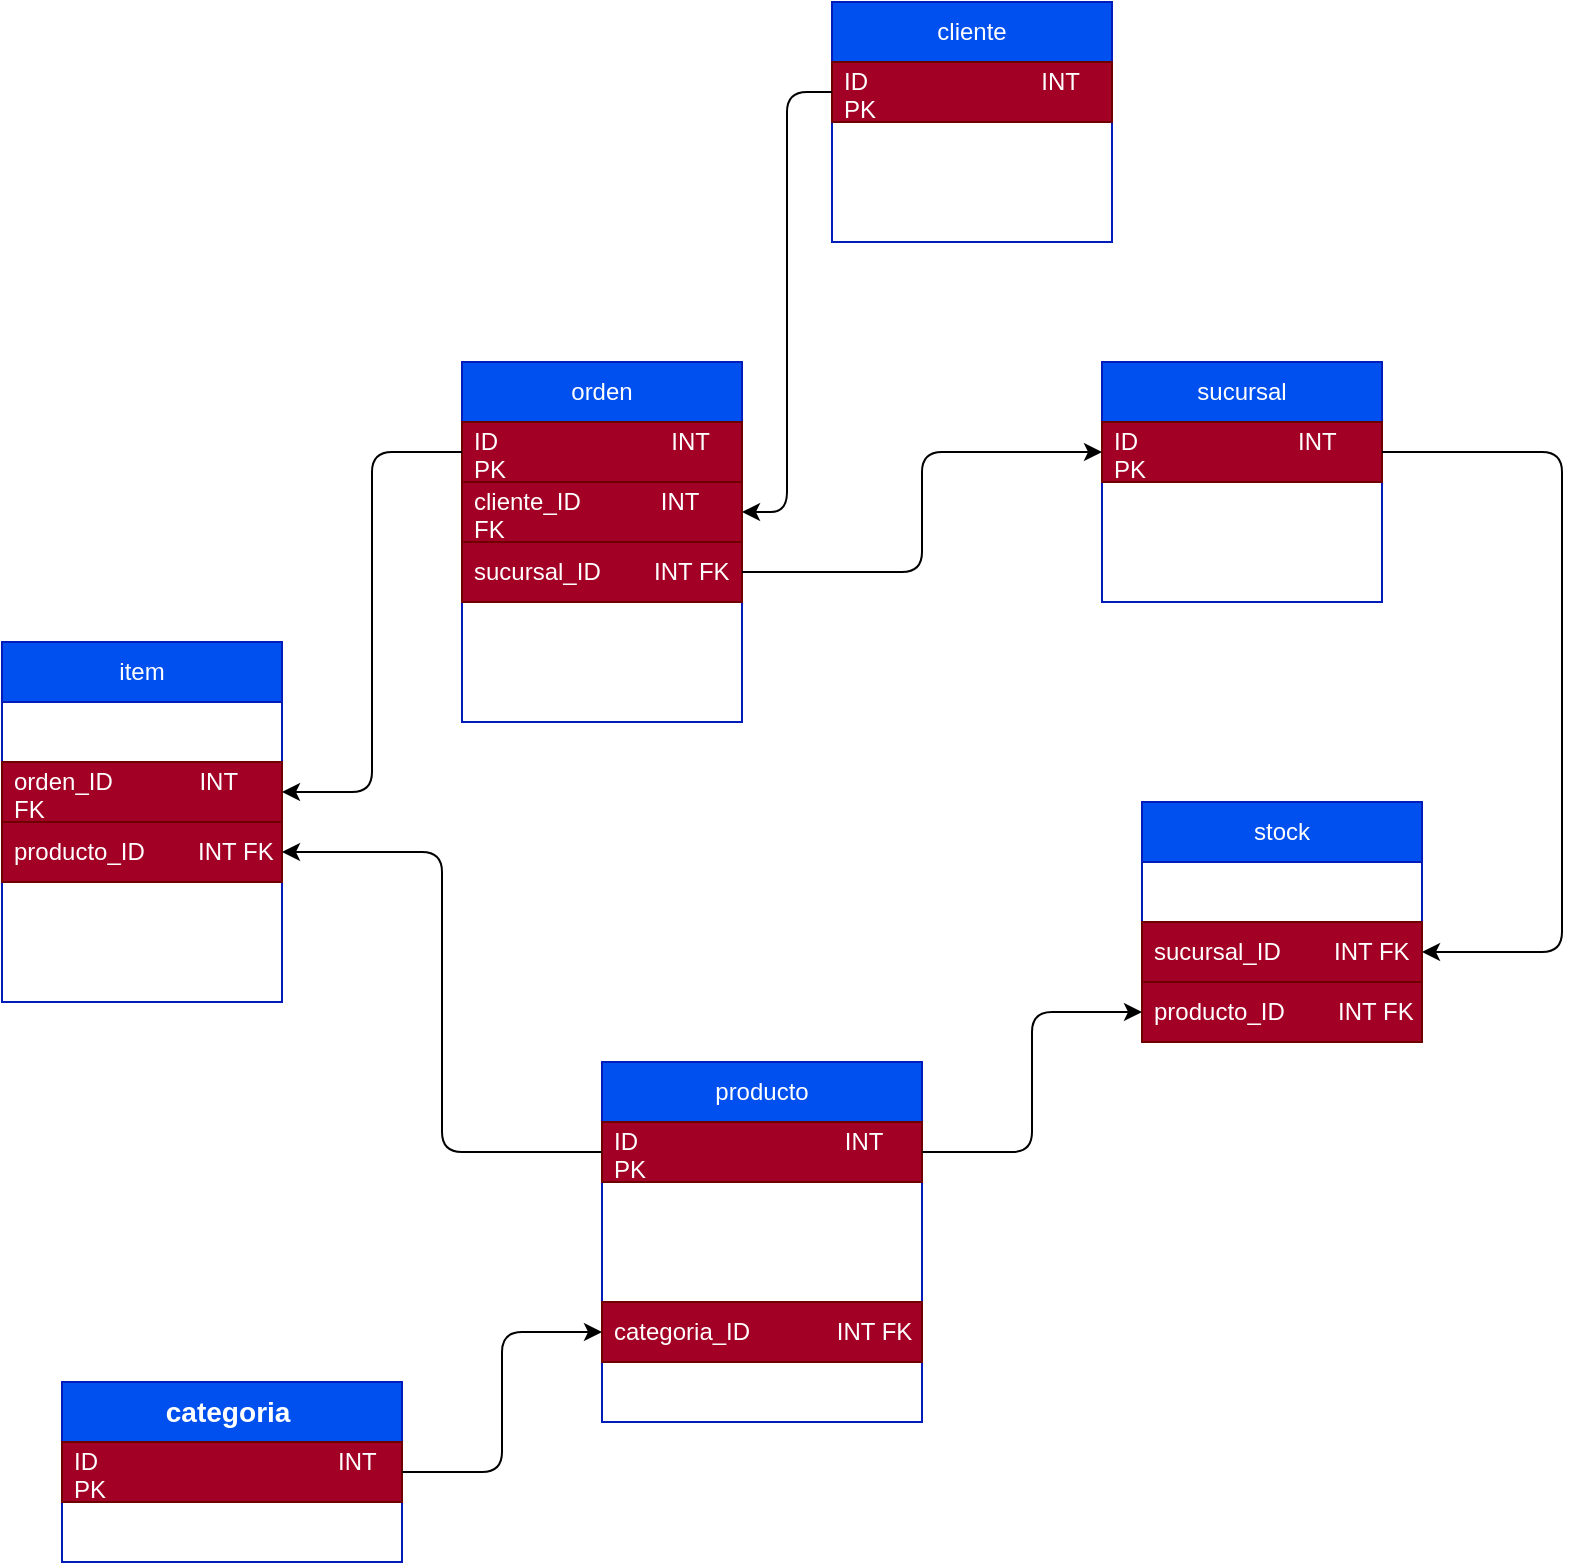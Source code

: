 <mxfile>
    <diagram id="Ps0MvujLuTJmNK5PPKKI" name="Page-1">
        <mxGraphModel dx="1223" dy="445" grid="1" gridSize="10" guides="1" tooltips="1" connect="1" arrows="1" fold="1" page="1" pageScale="1" pageWidth="850" pageHeight="1100" math="0" shadow="0">
            <root>
                <mxCell id="0"/>
                <mxCell id="1" parent="0"/>
                <mxCell id="74" value="&lt;h3 style=&quot;line-height: 190%;&quot;&gt;categoria&amp;nbsp;&lt;/h3&gt;" style="swimlane;fontStyle=0;childLayout=stackLayout;horizontal=1;startSize=30;horizontalStack=0;resizeParent=1;resizeParentMax=0;resizeLast=0;collapsible=1;marginBottom=0;whiteSpace=wrap;html=1;fillColor=#0050ef;strokeColor=#001DBC;fontColor=#ffffff;" parent="1" vertex="1">
                    <mxGeometry x="40" y="690" width="170" height="90" as="geometry"/>
                </mxCell>
                <mxCell id="75" value="ID&amp;nbsp; &amp;nbsp; &amp;nbsp; &amp;nbsp; &amp;nbsp; &amp;nbsp; &amp;nbsp; &amp;nbsp; &amp;nbsp; &amp;nbsp; &amp;nbsp; &amp;nbsp; &amp;nbsp; &amp;nbsp; &amp;nbsp; &amp;nbsp; &amp;nbsp; &amp;nbsp; INT PK" style="text;strokeColor=#6F0000;fillColor=#a20025;align=left;verticalAlign=middle;spacingLeft=4;spacingRight=4;overflow=hidden;points=[[0,0.5],[1,0.5]];portConstraint=eastwest;rotatable=0;whiteSpace=wrap;html=1;fontColor=#ffffff;" parent="74" vertex="1">
                    <mxGeometry y="30" width="170" height="30" as="geometry"/>
                </mxCell>
                <mxCell id="76" value="nombre&amp;nbsp; &amp;nbsp; &amp;nbsp; &amp;nbsp; &amp;nbsp; &amp;nbsp; &amp;nbsp; &amp;nbsp; &amp;nbsp; &amp;nbsp; VARCHAR" style="text;strokeColor=none;fillColor=none;align=left;verticalAlign=middle;spacingLeft=4;spacingRight=4;overflow=hidden;points=[[0,0.5],[1,0.5]];portConstraint=eastwest;rotatable=0;whiteSpace=wrap;html=1;fontColor=#FFFFFF;" parent="74" vertex="1">
                    <mxGeometry y="60" width="170" height="30" as="geometry"/>
                </mxCell>
                <mxCell id="84" value="producto" style="swimlane;fontStyle=0;childLayout=stackLayout;horizontal=1;startSize=30;horizontalStack=0;resizeParent=1;resizeParentMax=0;resizeLast=0;collapsible=1;marginBottom=0;whiteSpace=wrap;html=1;shadow=0;fontColor=#ffffff;fillColor=#0050ef;strokeColor=#001DBC;" parent="1" vertex="1">
                    <mxGeometry x="310" y="530" width="160" height="180" as="geometry"/>
                </mxCell>
                <mxCell id="85" value="ID&amp;nbsp; &amp;nbsp; &amp;nbsp; &amp;nbsp; &amp;nbsp; &amp;nbsp; &amp;nbsp; &amp;nbsp; &amp;nbsp; &amp;nbsp; &amp;nbsp; &amp;nbsp; &amp;nbsp; &amp;nbsp; &amp;nbsp; &amp;nbsp;INT&amp;nbsp; PK" style="text;strokeColor=#6F0000;fillColor=#a20025;align=left;verticalAlign=middle;spacingLeft=4;spacingRight=4;overflow=hidden;points=[[0,0.5],[1,0.5]];portConstraint=eastwest;rotatable=0;whiteSpace=wrap;html=1;shadow=0;fontColor=#ffffff;" parent="84" vertex="1">
                    <mxGeometry y="30" width="160" height="30" as="geometry"/>
                </mxCell>
                <mxCell id="86" value="nombre&amp;nbsp; &amp;nbsp; &amp;nbsp; &amp;nbsp; &amp;nbsp; &amp;nbsp; &amp;nbsp; &amp;nbsp; VARCHAR" style="text;strokeColor=none;fillColor=none;align=left;verticalAlign=middle;spacingLeft=4;spacingRight=4;overflow=hidden;points=[[0,0.5],[1,0.5]];portConstraint=eastwest;rotatable=0;whiteSpace=wrap;html=1;shadow=0;fontColor=#FFFFFF;" parent="84" vertex="1">
                    <mxGeometry y="60" width="160" height="30" as="geometry"/>
                </mxCell>
                <mxCell id="87" value="marca&amp;nbsp; &amp;nbsp; &amp;nbsp; &amp;nbsp; &amp;nbsp; &amp;nbsp; &amp;nbsp; &amp;nbsp; &amp;nbsp; &amp;nbsp;VARCHAR" style="text;strokeColor=none;fillColor=none;align=left;verticalAlign=middle;spacingLeft=4;spacingRight=4;overflow=hidden;points=[[0,0.5],[1,0.5]];portConstraint=eastwest;rotatable=0;whiteSpace=wrap;html=1;shadow=0;fontColor=#FFFFFF;" parent="84" vertex="1">
                    <mxGeometry y="90" width="160" height="30" as="geometry"/>
                </mxCell>
                <mxCell id="88" value="categoria_ID&amp;nbsp; &amp;nbsp; &amp;nbsp; &amp;nbsp; &amp;nbsp; &amp;nbsp; &amp;nbsp;INT FK" style="text;strokeColor=#6F0000;fillColor=#a20025;align=left;verticalAlign=middle;spacingLeft=4;spacingRight=4;overflow=hidden;points=[[0,0.5],[1,0.5]];portConstraint=eastwest;rotatable=0;whiteSpace=wrap;html=1;shadow=0;fontColor=#ffffff;" parent="84" vertex="1">
                    <mxGeometry y="120" width="160" height="30" as="geometry"/>
                </mxCell>
                <mxCell id="89" value="precio_unitario&amp;nbsp; &amp;nbsp; &amp;nbsp; &amp;nbsp; &amp;nbsp; &amp;nbsp; &amp;nbsp; &amp;nbsp; INT" style="text;strokeColor=none;fillColor=none;align=left;verticalAlign=middle;spacingLeft=4;spacingRight=4;overflow=hidden;points=[[0,0.5],[1,0.5]];portConstraint=eastwest;rotatable=0;whiteSpace=wrap;html=1;shadow=0;fontColor=#FFFFFF;" parent="84" vertex="1">
                    <mxGeometry y="150" width="160" height="30" as="geometry"/>
                </mxCell>
                <mxCell id="90" value="sucursal" style="swimlane;fontStyle=0;childLayout=stackLayout;horizontal=1;startSize=30;horizontalStack=0;resizeParent=1;resizeParentMax=0;resizeLast=0;collapsible=1;marginBottom=0;whiteSpace=wrap;html=1;shadow=0;fontColor=#ffffff;fillColor=#0050ef;strokeColor=#001DBC;" parent="1" vertex="1">
                    <mxGeometry x="560" y="180" width="140" height="120" as="geometry"/>
                </mxCell>
                <mxCell id="91" value="ID&amp;nbsp; &amp;nbsp; &amp;nbsp; &amp;nbsp; &amp;nbsp; &amp;nbsp; &amp;nbsp; &amp;nbsp; &amp;nbsp; &amp;nbsp; &amp;nbsp; &amp;nbsp; INT&amp;nbsp; PK&amp;nbsp;" style="text;strokeColor=#6F0000;fillColor=#a20025;align=left;verticalAlign=middle;spacingLeft=4;spacingRight=4;overflow=hidden;points=[[0,0.5],[1,0.5]];portConstraint=eastwest;rotatable=0;whiteSpace=wrap;html=1;shadow=0;fontColor=#ffffff;" parent="90" vertex="1">
                    <mxGeometry y="30" width="140" height="30" as="geometry"/>
                </mxCell>
                <mxCell id="92" value="nombre&amp;nbsp; &amp;nbsp; &amp;nbsp; &amp;nbsp; &amp;nbsp; VARCHAR" style="text;strokeColor=none;fillColor=none;align=left;verticalAlign=middle;spacingLeft=4;spacingRight=4;overflow=hidden;points=[[0,0.5],[1,0.5]];portConstraint=eastwest;rotatable=0;whiteSpace=wrap;html=1;shadow=0;fontColor=#FFFFFF;" parent="90" vertex="1">
                    <mxGeometry y="60" width="140" height="30" as="geometry"/>
                </mxCell>
                <mxCell id="93" value="direccion&amp;nbsp; &amp;nbsp; &amp;nbsp; &amp;nbsp;VARCHAR" style="text;strokeColor=none;fillColor=none;align=left;verticalAlign=middle;spacingLeft=4;spacingRight=4;overflow=hidden;points=[[0,0.5],[1,0.5]];portConstraint=eastwest;rotatable=0;whiteSpace=wrap;html=1;shadow=0;fontColor=#FFFFFF;" parent="90" vertex="1">
                    <mxGeometry y="90" width="140" height="30" as="geometry"/>
                </mxCell>
                <mxCell id="94" value="stock" style="swimlane;fontStyle=0;childLayout=stackLayout;horizontal=1;startSize=30;horizontalStack=0;resizeParent=1;resizeParentMax=0;resizeLast=0;collapsible=1;marginBottom=0;whiteSpace=wrap;html=1;shadow=0;fontColor=#ffffff;fillColor=#0050ef;strokeColor=#001DBC;" parent="1" vertex="1">
                    <mxGeometry x="580" y="400" width="140" height="120" as="geometry"/>
                </mxCell>
                <mxCell id="95" value="ID&amp;nbsp; &amp;nbsp; &amp;nbsp; &amp;nbsp; &amp;nbsp; &amp;nbsp; &amp;nbsp; &amp;nbsp; &amp;nbsp; &amp;nbsp; &amp;nbsp; &amp;nbsp; &amp;nbsp; INT PK" style="text;strokeColor=none;fillColor=none;align=left;verticalAlign=middle;spacingLeft=4;spacingRight=4;overflow=hidden;points=[[0,0.5],[1,0.5]];portConstraint=eastwest;rotatable=0;whiteSpace=wrap;html=1;shadow=0;fontColor=#FFFFFF;" parent="94" vertex="1">
                    <mxGeometry y="30" width="140" height="30" as="geometry"/>
                </mxCell>
                <mxCell id="96" value="sucursal_ID&amp;nbsp; &amp;nbsp; &amp;nbsp; &amp;nbsp; INT FK" style="text;strokeColor=#6F0000;fillColor=#a20025;align=left;verticalAlign=middle;spacingLeft=4;spacingRight=4;overflow=hidden;points=[[0,0.5],[1,0.5]];portConstraint=eastwest;rotatable=0;whiteSpace=wrap;html=1;shadow=0;fontColor=#ffffff;" parent="94" vertex="1">
                    <mxGeometry y="60" width="140" height="30" as="geometry"/>
                </mxCell>
                <mxCell id="97" value="producto_ID&amp;nbsp; &amp;nbsp; &amp;nbsp; &amp;nbsp; INT FK" style="text;strokeColor=#6F0000;fillColor=#a20025;align=left;verticalAlign=middle;spacingLeft=4;spacingRight=4;overflow=hidden;points=[[0,0.5],[1,0.5]];portConstraint=eastwest;rotatable=0;whiteSpace=wrap;html=1;shadow=0;fontColor=#ffffff;" parent="94" vertex="1">
                    <mxGeometry y="90" width="140" height="30" as="geometry"/>
                </mxCell>
                <mxCell id="98" value="cliente" style="swimlane;fontStyle=0;childLayout=stackLayout;horizontal=1;startSize=30;horizontalStack=0;resizeParent=1;resizeParentMax=0;resizeLast=0;collapsible=1;marginBottom=0;whiteSpace=wrap;html=1;shadow=0;fontColor=#ffffff;fillColor=#0050ef;strokeColor=#001DBC;" parent="1" vertex="1">
                    <mxGeometry x="425" width="140" height="120" as="geometry"/>
                </mxCell>
                <mxCell id="99" value="ID&amp;nbsp; &amp;nbsp; &amp;nbsp; &amp;nbsp; &amp;nbsp; &amp;nbsp; &amp;nbsp; &amp;nbsp; &amp;nbsp; &amp;nbsp; &amp;nbsp; &amp;nbsp; &amp;nbsp; INT PK" style="text;strokeColor=#6F0000;fillColor=#a20025;align=left;verticalAlign=middle;spacingLeft=4;spacingRight=4;overflow=hidden;points=[[0,0.5],[1,0.5]];portConstraint=eastwest;rotatable=0;whiteSpace=wrap;html=1;shadow=0;fontColor=#ffffff;" parent="98" vertex="1">
                    <mxGeometry y="30" width="140" height="30" as="geometry"/>
                </mxCell>
                <mxCell id="100" value="nombre&amp;nbsp; &amp;nbsp; &amp;nbsp; &amp;nbsp; &amp;nbsp; VARCHAR" style="text;strokeColor=none;fillColor=none;align=left;verticalAlign=middle;spacingLeft=4;spacingRight=4;overflow=hidden;points=[[0,0.5],[1,0.5]];portConstraint=eastwest;rotatable=0;whiteSpace=wrap;html=1;shadow=0;fontColor=#FFFFFF;" parent="98" vertex="1">
                    <mxGeometry y="60" width="140" height="30" as="geometry"/>
                </mxCell>
                <mxCell id="101" value="telefono&amp;nbsp; &amp;nbsp; &amp;nbsp; &amp;nbsp; &amp;nbsp; &amp;nbsp; &amp;nbsp; &amp;nbsp; &amp;nbsp; &amp;nbsp; &amp;nbsp; INT" style="text;strokeColor=none;fillColor=none;align=left;verticalAlign=middle;spacingLeft=4;spacingRight=4;overflow=hidden;points=[[0,0.5],[1,0.5]];portConstraint=eastwest;rotatable=0;whiteSpace=wrap;html=1;shadow=0;fontColor=#FFFFFF;" parent="98" vertex="1">
                    <mxGeometry y="90" width="140" height="30" as="geometry"/>
                </mxCell>
                <mxCell id="102" value="orden" style="swimlane;fontStyle=0;childLayout=stackLayout;horizontal=1;startSize=30;horizontalStack=0;resizeParent=1;resizeParentMax=0;resizeLast=0;collapsible=1;marginBottom=0;whiteSpace=wrap;html=1;shadow=0;fontColor=#ffffff;fillColor=#0050ef;strokeColor=#001DBC;" parent="1" vertex="1">
                    <mxGeometry x="240" y="180" width="140" height="180" as="geometry"/>
                </mxCell>
                <mxCell id="103" value="ID&amp;nbsp; &amp;nbsp; &amp;nbsp; &amp;nbsp; &amp;nbsp; &amp;nbsp; &amp;nbsp; &amp;nbsp; &amp;nbsp; &amp;nbsp; &amp;nbsp; &amp;nbsp; &amp;nbsp; INT PK" style="text;strokeColor=#6F0000;fillColor=#a20025;align=left;verticalAlign=middle;spacingLeft=4;spacingRight=4;overflow=hidden;points=[[0,0.5],[1,0.5]];portConstraint=eastwest;rotatable=0;whiteSpace=wrap;html=1;shadow=0;fontColor=#ffffff;" parent="102" vertex="1">
                    <mxGeometry y="30" width="140" height="30" as="geometry"/>
                </mxCell>
                <mxCell id="104" value="cliente_ID&amp;nbsp; &amp;nbsp; &amp;nbsp; &amp;nbsp; &amp;nbsp; &amp;nbsp; INT FK" style="text;strokeColor=#6F0000;fillColor=#a20025;align=left;verticalAlign=middle;spacingLeft=4;spacingRight=4;overflow=hidden;points=[[0,0.5],[1,0.5]];portConstraint=eastwest;rotatable=0;whiteSpace=wrap;html=1;shadow=0;fontColor=#ffffff;" parent="102" vertex="1">
                    <mxGeometry y="60" width="140" height="30" as="geometry"/>
                </mxCell>
                <mxCell id="105" value="sucursal_ID&amp;nbsp; &amp;nbsp; &amp;nbsp; &amp;nbsp; INT FK" style="text;strokeColor=#6F0000;fillColor=#a20025;align=left;verticalAlign=middle;spacingLeft=4;spacingRight=4;overflow=hidden;points=[[0,0.5],[1,0.5]];portConstraint=eastwest;rotatable=0;whiteSpace=wrap;html=1;shadow=0;fontColor=#ffffff;" parent="102" vertex="1">
                    <mxGeometry y="90" width="140" height="30" as="geometry"/>
                </mxCell>
                <mxCell id="106" value="fecha&amp;nbsp; &amp;nbsp; &amp;nbsp; &amp;nbsp; &amp;nbsp; &amp;nbsp; &amp;nbsp; &amp;nbsp; &amp;nbsp; &amp;nbsp; &amp;nbsp; &amp;nbsp;DATE" style="text;strokeColor=none;fillColor=none;align=left;verticalAlign=middle;spacingLeft=4;spacingRight=4;overflow=hidden;points=[[0,0.5],[1,0.5]];portConstraint=eastwest;rotatable=0;whiteSpace=wrap;html=1;shadow=0;fontColor=#FFFFFF;" parent="102" vertex="1">
                    <mxGeometry y="120" width="140" height="30" as="geometry"/>
                </mxCell>
                <mxCell id="107" value="total&amp;nbsp; &amp;nbsp; &amp;nbsp; &amp;nbsp; &amp;nbsp; &amp;nbsp; &amp;nbsp; &amp;nbsp; &amp;nbsp; &amp;nbsp; &amp;nbsp; &amp;nbsp; &amp;nbsp; &amp;nbsp; &amp;nbsp;INT" style="text;strokeColor=none;fillColor=none;align=left;verticalAlign=middle;spacingLeft=4;spacingRight=4;overflow=hidden;points=[[0,0.5],[1,0.5]];portConstraint=eastwest;rotatable=0;whiteSpace=wrap;html=1;shadow=0;fontColor=#FFFFFF;" parent="102" vertex="1">
                    <mxGeometry y="150" width="140" height="30" as="geometry"/>
                </mxCell>
                <mxCell id="108" value="item" style="swimlane;fontStyle=0;childLayout=stackLayout;horizontal=1;startSize=30;horizontalStack=0;resizeParent=1;resizeParentMax=0;resizeLast=0;collapsible=1;marginBottom=0;whiteSpace=wrap;html=1;shadow=0;fontColor=#ffffff;fillColor=#0050ef;strokeColor=#001DBC;" parent="1" vertex="1">
                    <mxGeometry x="10" y="320" width="140" height="180" as="geometry"/>
                </mxCell>
                <mxCell id="109" value="ID&amp;nbsp; &amp;nbsp; &amp;nbsp; &amp;nbsp; &amp;nbsp; &amp;nbsp; &amp;nbsp; &amp;nbsp; &amp;nbsp; &amp;nbsp; &amp;nbsp; &amp;nbsp; &amp;nbsp; INT PK" style="text;strokeColor=none;fillColor=none;align=left;verticalAlign=middle;spacingLeft=4;spacingRight=4;overflow=hidden;points=[[0,0.5],[1,0.5]];portConstraint=eastwest;rotatable=0;whiteSpace=wrap;html=1;shadow=0;fontColor=#FFFFFF;" parent="108" vertex="1">
                    <mxGeometry y="30" width="140" height="30" as="geometry"/>
                </mxCell>
                <mxCell id="110" value="orden_ID&amp;nbsp; &amp;nbsp; &amp;nbsp; &amp;nbsp; &amp;nbsp; &amp;nbsp; &amp;nbsp;INT FK" style="text;strokeColor=#6F0000;fillColor=#a20025;align=left;verticalAlign=middle;spacingLeft=4;spacingRight=4;overflow=hidden;points=[[0,0.5],[1,0.5]];portConstraint=eastwest;rotatable=0;whiteSpace=wrap;html=1;shadow=0;fontColor=#ffffff;" parent="108" vertex="1">
                    <mxGeometry y="60" width="140" height="30" as="geometry"/>
                </mxCell>
                <mxCell id="111" value="producto_ID&amp;nbsp; &amp;nbsp; &amp;nbsp; &amp;nbsp; INT FK" style="text;strokeColor=#6F0000;fillColor=#a20025;align=left;verticalAlign=middle;spacingLeft=4;spacingRight=4;overflow=hidden;points=[[0,0.5],[1,0.5]];portConstraint=eastwest;rotatable=0;whiteSpace=wrap;html=1;shadow=0;fontColor=#ffffff;" parent="108" vertex="1">
                    <mxGeometry y="90" width="140" height="30" as="geometry"/>
                </mxCell>
                <mxCell id="112" value="cantidad&amp;nbsp; &amp;nbsp; &amp;nbsp; &amp;nbsp; &amp;nbsp; &amp;nbsp; &amp;nbsp; &amp;nbsp; &amp;nbsp; &amp;nbsp; &amp;nbsp;INT" style="text;strokeColor=none;fillColor=none;align=left;verticalAlign=middle;spacingLeft=4;spacingRight=4;overflow=hidden;points=[[0,0.5],[1,0.5]];portConstraint=eastwest;rotatable=0;whiteSpace=wrap;html=1;shadow=0;fontColor=#FFFFFF;" parent="108" vertex="1">
                    <mxGeometry y="120" width="140" height="30" as="geometry"/>
                </mxCell>
                <mxCell id="113" value="monto_venta&amp;nbsp; &amp;nbsp; &amp;nbsp; &amp;nbsp; &amp;nbsp; &amp;nbsp; &amp;nbsp;INT" style="text;strokeColor=none;fillColor=none;align=left;verticalAlign=middle;spacingLeft=4;spacingRight=4;overflow=hidden;points=[[0,0.5],[1,0.5]];portConstraint=eastwest;rotatable=0;whiteSpace=wrap;html=1;shadow=0;fontColor=#FFFFFF;" parent="108" vertex="1">
                    <mxGeometry y="150" width="140" height="30" as="geometry"/>
                </mxCell>
                <mxCell id="118" style="edgeStyle=orthogonalEdgeStyle;html=1;fontColor=#FFFFFF;" parent="1" source="99" target="104" edge="1">
                    <mxGeometry relative="1" as="geometry"/>
                </mxCell>
                <mxCell id="119" style="edgeStyle=orthogonalEdgeStyle;html=1;entryX=0;entryY=0.5;entryDx=0;entryDy=0;fontColor=#FFFFFF;" parent="1" source="105" target="91" edge="1">
                    <mxGeometry relative="1" as="geometry"/>
                </mxCell>
                <mxCell id="128" style="edgeStyle=orthogonalEdgeStyle;html=1;entryX=1;entryY=0.5;entryDx=0;entryDy=0;fontColor=#FFFFFF;" parent="1" source="91" target="96" edge="1">
                    <mxGeometry relative="1" as="geometry">
                        <Array as="points">
                            <mxPoint x="790" y="225"/>
                            <mxPoint x="790" y="475"/>
                        </Array>
                    </mxGeometry>
                </mxCell>
                <mxCell id="131" style="edgeStyle=orthogonalEdgeStyle;html=1;entryX=1;entryY=0.5;entryDx=0;entryDy=0;fontColor=#FFFFFF;" parent="1" source="103" target="110" edge="1">
                    <mxGeometry relative="1" as="geometry">
                        <Array as="points">
                            <mxPoint x="195" y="225"/>
                            <mxPoint x="195" y="395"/>
                        </Array>
                    </mxGeometry>
                </mxCell>
                <mxCell id="133" style="edgeStyle=orthogonalEdgeStyle;html=1;entryX=1;entryY=0.5;entryDx=0;entryDy=0;fontColor=#FFFFFF;" parent="1" source="85" target="111" edge="1">
                    <mxGeometry relative="1" as="geometry"/>
                </mxCell>
                <mxCell id="135" style="edgeStyle=orthogonalEdgeStyle;html=1;entryX=0;entryY=0.5;entryDx=0;entryDy=0;fontColor=#FFFFFF;" parent="1" source="75" target="88" edge="1">
                    <mxGeometry relative="1" as="geometry"/>
                </mxCell>
                <mxCell id="139" value="*" style="text;html=1;strokeColor=none;fillColor=none;align=center;verticalAlign=middle;whiteSpace=wrap;rounded=0;shadow=0;fontFamily=Helvetica;fontSize=11;fontColor=#FFFFFF;" parent="1" vertex="1">
                    <mxGeometry x="160" y="370" width="30" height="30" as="geometry"/>
                </mxCell>
                <mxCell id="147" value="*" style="text;html=1;strokeColor=none;fillColor=none;align=center;verticalAlign=middle;whiteSpace=wrap;rounded=0;shadow=0;fontFamily=Helvetica;fontSize=11;fontColor=#FFFFFF;" parent="1" vertex="1">
                    <mxGeometry x="270" y="640" width="30" height="30" as="geometry"/>
                </mxCell>
                <mxCell id="148" value="*" style="text;html=1;strokeColor=none;fillColor=none;align=center;verticalAlign=middle;whiteSpace=wrap;rounded=0;shadow=0;fontFamily=Helvetica;fontSize=11;fontColor=#FFFFFF;" parent="1" vertex="1">
                    <mxGeometry x="160" y="400" width="30" height="30" as="geometry"/>
                </mxCell>
                <mxCell id="149" value="1" style="text;html=1;strokeColor=none;fillColor=none;align=center;verticalAlign=middle;whiteSpace=wrap;rounded=0;shadow=0;fontFamily=Helvetica;fontSize=11;fontColor=#FFFFFF;" parent="1" vertex="1">
                    <mxGeometry x="280" y="550" width="30" height="30" as="geometry"/>
                </mxCell>
                <mxCell id="150" value="1" style="text;html=1;strokeColor=none;fillColor=none;align=center;verticalAlign=middle;whiteSpace=wrap;rounded=0;shadow=0;fontFamily=Helvetica;fontSize=11;fontColor=#FFFFFF;" parent="1" vertex="1">
                    <mxGeometry x="210" y="200" width="30" height="30" as="geometry"/>
                </mxCell>
                <mxCell id="152" value="1" style="text;html=1;strokeColor=none;fillColor=none;align=center;verticalAlign=middle;whiteSpace=wrap;rounded=0;shadow=0;fontFamily=Helvetica;fontSize=11;fontColor=#FFFFFF;" parent="1" vertex="1">
                    <mxGeometry x="210" y="710" width="30" height="30" as="geometry"/>
                </mxCell>
                <mxCell id="153" value="*" style="text;html=1;strokeColor=none;fillColor=none;align=center;verticalAlign=middle;whiteSpace=wrap;rounded=0;shadow=0;fontFamily=Helvetica;fontSize=11;fontColor=#FFFFFF;" parent="1" vertex="1">
                    <mxGeometry x="720" y="445" width="30" height="30" as="geometry"/>
                </mxCell>
                <mxCell id="154" value="1" style="text;html=1;strokeColor=none;fillColor=none;align=center;verticalAlign=middle;whiteSpace=wrap;rounded=0;shadow=0;fontFamily=Helvetica;fontSize=11;fontColor=#FFFFFF;" parent="1" vertex="1">
                    <mxGeometry x="470" y="550" width="30" height="30" as="geometry"/>
                </mxCell>
                <mxCell id="155" value="1" style="text;html=1;strokeColor=none;fillColor=none;align=center;verticalAlign=middle;whiteSpace=wrap;rounded=0;shadow=0;fontFamily=Helvetica;fontSize=11;fontColor=#FFFFFF;" parent="1" vertex="1">
                    <mxGeometry x="530" y="190" width="30" height="30" as="geometry"/>
                </mxCell>
                <mxCell id="156" value="*" style="text;html=1;strokeColor=none;fillColor=none;align=center;verticalAlign=middle;whiteSpace=wrap;rounded=0;shadow=0;fontFamily=Helvetica;fontSize=11;fontColor=#FFFFFF;" parent="1" vertex="1">
                    <mxGeometry x="380" y="255" width="30" height="30" as="geometry"/>
                </mxCell>
                <mxCell id="157" value="*" style="text;html=1;strokeColor=none;fillColor=none;align=center;verticalAlign=middle;whiteSpace=wrap;rounded=0;shadow=0;fontFamily=Helvetica;fontSize=11;fontColor=#FFFFFF;" parent="1" vertex="1">
                    <mxGeometry x="380" y="225" width="30" height="30" as="geometry"/>
                </mxCell>
                <mxCell id="158" value="1" style="text;html=1;strokeColor=none;fillColor=none;align=center;verticalAlign=middle;whiteSpace=wrap;rounded=0;shadow=0;fontFamily=Helvetica;fontSize=11;fontColor=#FFFFFF;" parent="1" vertex="1">
                    <mxGeometry x="395" y="10" width="30" height="30" as="geometry"/>
                </mxCell>
                <mxCell id="160" style="edgeStyle=elbowEdgeStyle;shape=connector;rounded=1;html=1;entryX=0;entryY=0.5;entryDx=0;entryDy=0;labelBackgroundColor=default;strokeColor=default;fontFamily=Helvetica;fontSize=11;fontColor=#FFFFFF;endArrow=classic;" parent="1" source="85" target="97" edge="1">
                    <mxGeometry relative="1" as="geometry"/>
                </mxCell>
                <mxCell id="161" value="1" style="text;html=1;strokeColor=none;fillColor=none;align=center;verticalAlign=middle;whiteSpace=wrap;rounded=0;shadow=0;fontFamily=Helvetica;fontSize=11;fontColor=#FFFFFF;" parent="1" vertex="1">
                    <mxGeometry x="700" y="195" width="30" height="30" as="geometry"/>
                </mxCell>
                <mxCell id="162" value="*" style="text;html=1;strokeColor=none;fillColor=none;align=center;verticalAlign=middle;whiteSpace=wrap;rounded=0;shadow=0;fontFamily=Helvetica;fontSize=11;fontColor=#FFFFFF;" parent="1" vertex="1">
                    <mxGeometry x="550" y="470" width="30" height="30" as="geometry"/>
                </mxCell>
            </root>
        </mxGraphModel>
    </diagram>
</mxfile>
